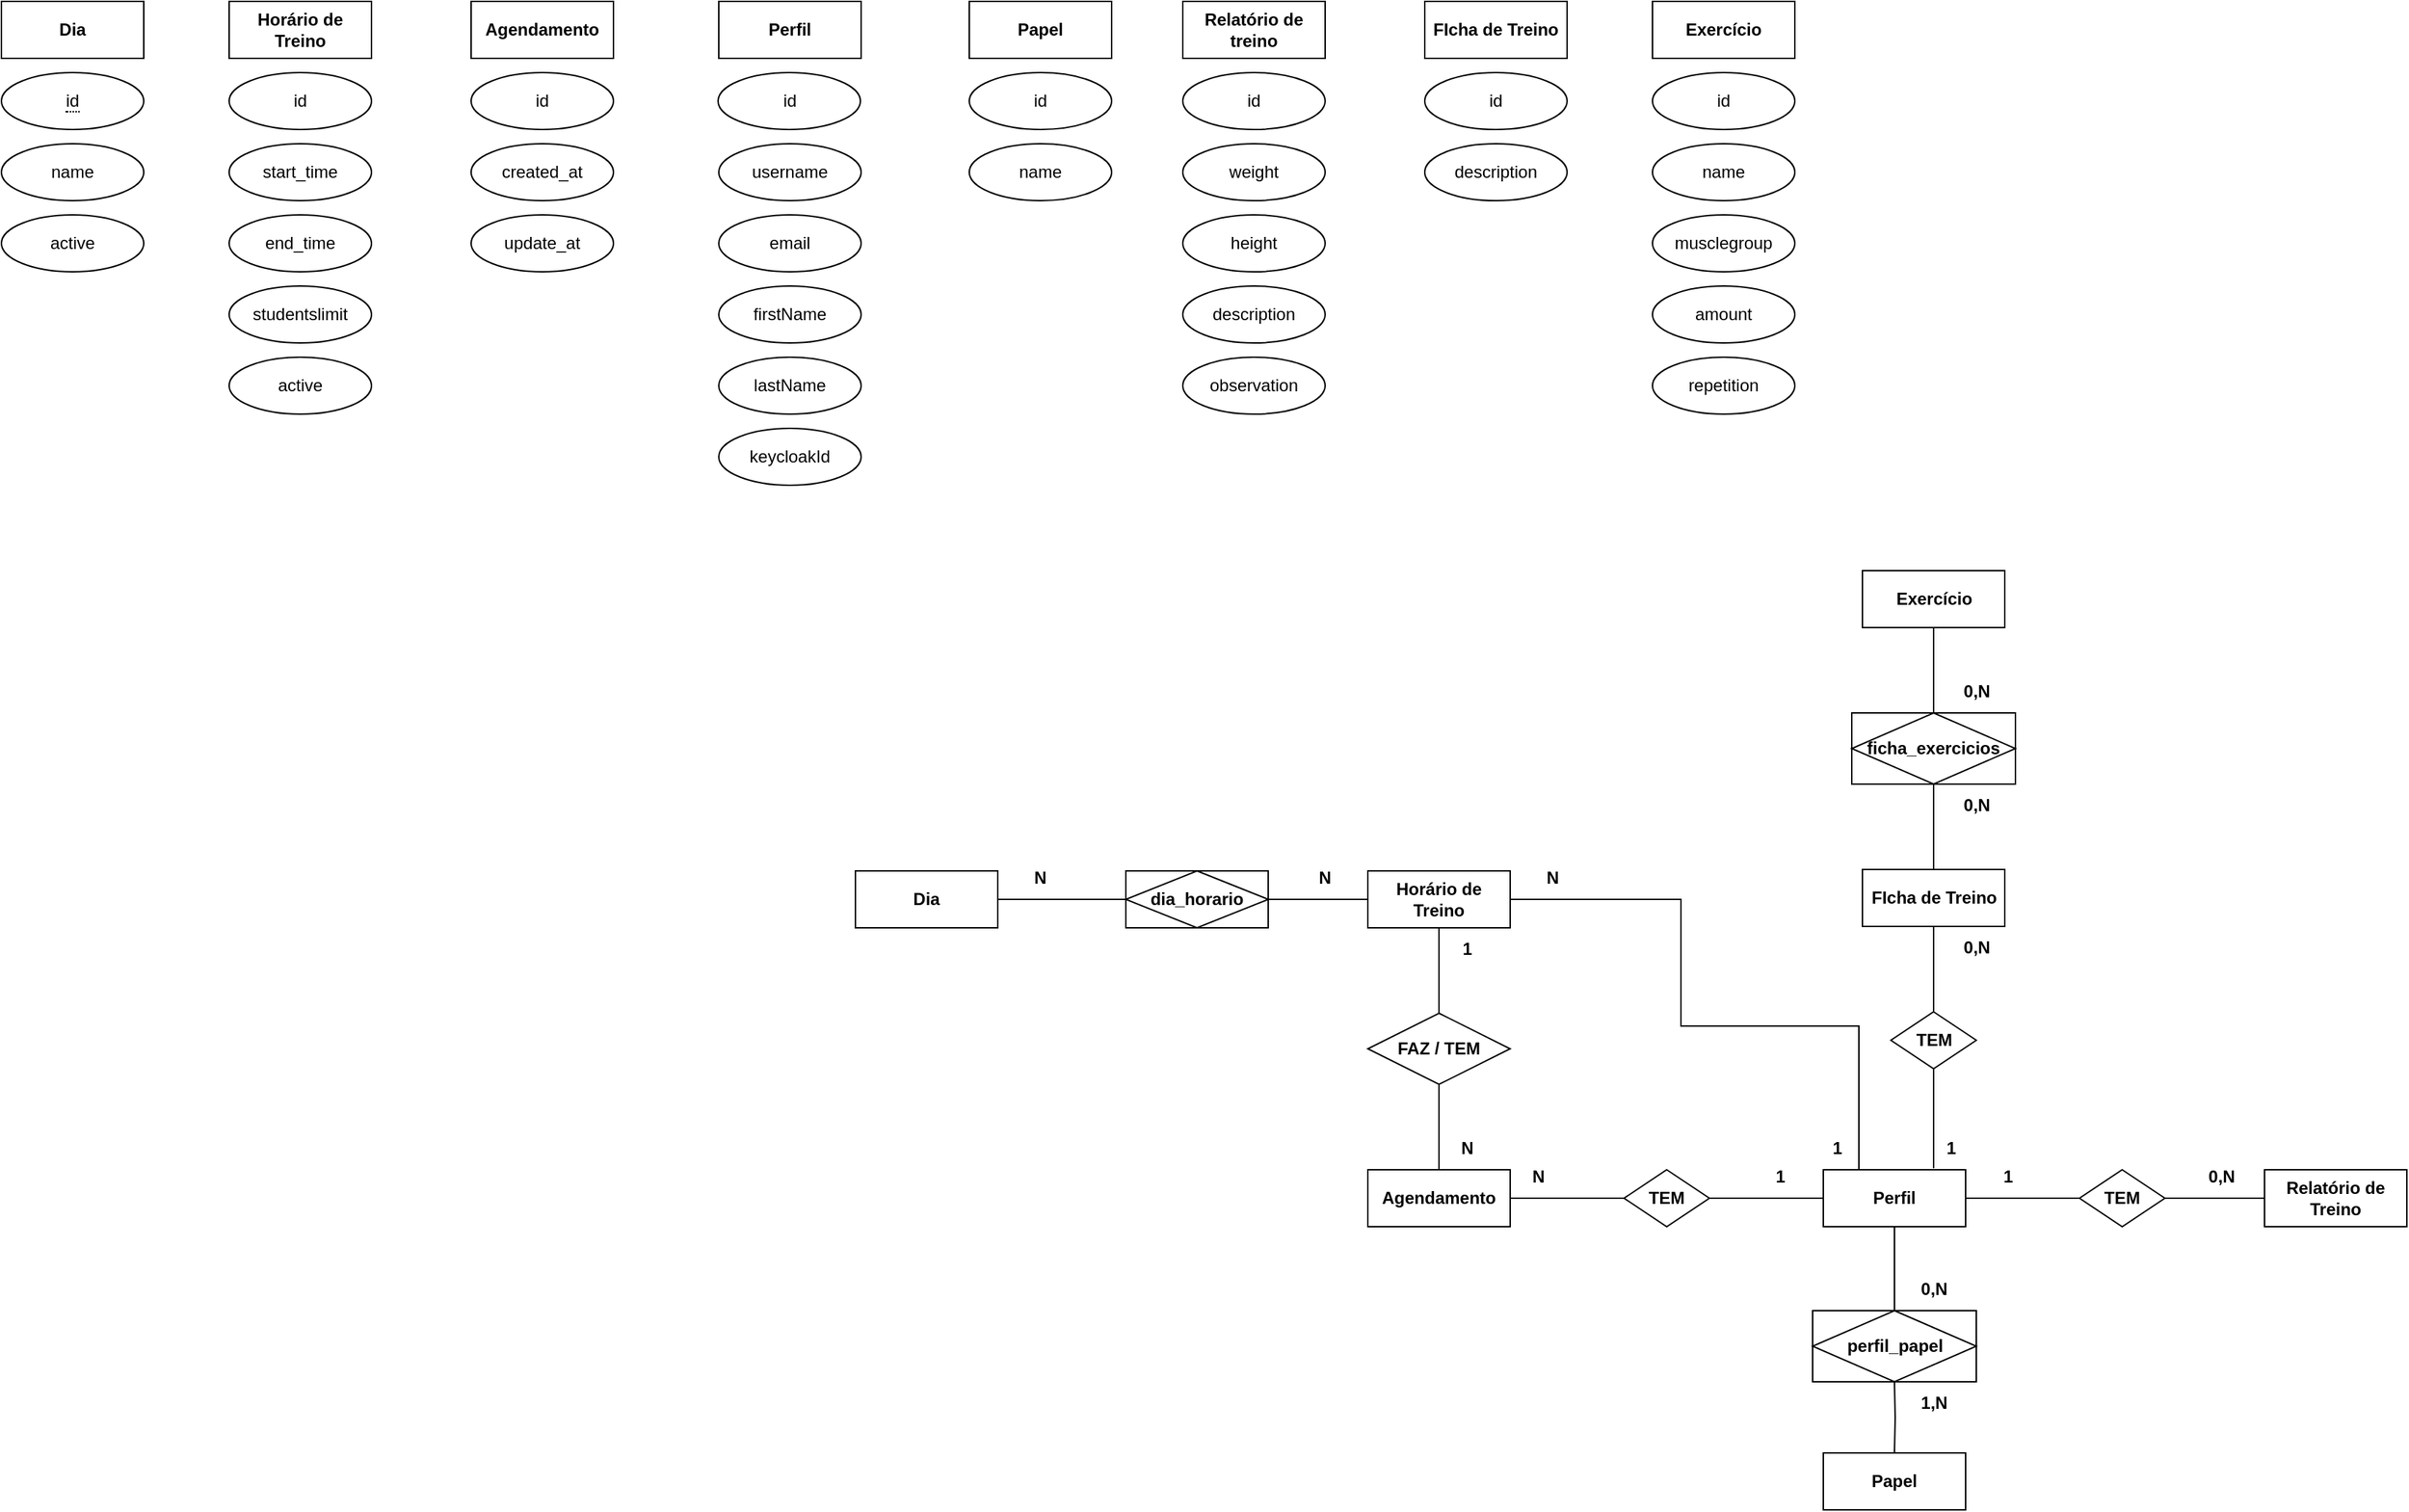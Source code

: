 <mxfile version="26.0.7">
  <diagram name="Página-1" id="ZRb9OuD0EN39uoJmoB1J">
    <mxGraphModel grid="1" page="1" gridSize="10" guides="1" tooltips="1" connect="1" arrows="1" fold="1" pageScale="1" pageWidth="827" pageHeight="1169" math="0" shadow="0">
      <root>
        <mxCell id="0" />
        <mxCell id="1" parent="0" />
        <mxCell id="NYFnm-BZBp7lSmvi567k-1" value="N" style="text;html=1;align=center;verticalAlign=middle;whiteSpace=wrap;rounded=0;fontStyle=1" vertex="1" parent="1">
          <mxGeometry x="100" y="201" width="60" height="30" as="geometry" />
        </mxCell>
        <mxCell id="NYFnm-BZBp7lSmvi567k-13" style="edgeStyle=orthogonalEdgeStyle;rounded=0;orthogonalLoop=1;jettySize=auto;html=1;exitX=0;exitY=0.5;exitDx=0;exitDy=0;entryX=1;entryY=0.5;entryDx=0;entryDy=0;endArrow=none;endFill=0;" edge="1" parent="1" source="NYFnm-BZBp7lSmvi567k-3" target="NYFnm-BZBp7lSmvi567k-11">
          <mxGeometry relative="1" as="geometry" />
        </mxCell>
        <mxCell id="NYFnm-BZBp7lSmvi567k-17" style="edgeStyle=orthogonalEdgeStyle;rounded=0;orthogonalLoop=1;jettySize=auto;html=1;exitX=0.5;exitY=1;exitDx=0;exitDy=0;entryX=0.5;entryY=0;entryDx=0;entryDy=0;endArrow=none;endFill=0;" edge="1" parent="1" source="NYFnm-BZBp7lSmvi567k-3" target="NYFnm-BZBp7lSmvi567k-16">
          <mxGeometry relative="1" as="geometry" />
        </mxCell>
        <mxCell id="NYFnm-BZBp7lSmvi567k-3" value="&lt;b&gt;Horário de Treino&lt;/b&gt;" style="whiteSpace=wrap;html=1;align=center;" vertex="1" parent="1">
          <mxGeometry x="360" y="211" width="100" height="40" as="geometry" />
        </mxCell>
        <mxCell id="NYFnm-BZBp7lSmvi567k-29" style="edgeStyle=orthogonalEdgeStyle;rounded=0;orthogonalLoop=1;jettySize=auto;html=1;exitX=0.5;exitY=0;exitDx=0;exitDy=0;endArrow=none;endFill=0;entryX=0.5;entryY=1;entryDx=0;entryDy=0;" edge="1" parent="1" source="NYFnm-BZBp7lSmvi567k-4" target="NYFnm-BZBp7lSmvi567k-30">
          <mxGeometry relative="1" as="geometry">
            <mxPoint x="717.5" y="170" as="targetPoint" />
          </mxGeometry>
        </mxCell>
        <mxCell id="NYFnm-BZBp7lSmvi567k-34" style="edgeStyle=orthogonalEdgeStyle;rounded=0;orthogonalLoop=1;jettySize=auto;html=1;exitX=0.5;exitY=1;exitDx=0;exitDy=0;entryX=0.5;entryY=0;entryDx=0;entryDy=0;endArrow=none;endFill=0;" edge="1" parent="1" source="NYFnm-BZBp7lSmvi567k-4" target="NYFnm-BZBp7lSmvi567k-33">
          <mxGeometry relative="1" as="geometry" />
        </mxCell>
        <mxCell id="NYFnm-BZBp7lSmvi567k-4" value="&lt;b&gt;FIcha de Treino&lt;/b&gt;" style="whiteSpace=wrap;html=1;align=center;" vertex="1" parent="1">
          <mxGeometry x="707.5" y="210" width="100" height="40" as="geometry" />
        </mxCell>
        <mxCell id="NYFnm-BZBp7lSmvi567k-5" value="&lt;b&gt;Relatório de Treino&lt;/b&gt;" style="whiteSpace=wrap;html=1;align=center;" vertex="1" parent="1">
          <mxGeometry x="990" y="421" width="100" height="40" as="geometry" />
        </mxCell>
        <mxCell id="NYFnm-BZBp7lSmvi567k-40" style="edgeStyle=orthogonalEdgeStyle;rounded=0;orthogonalLoop=1;jettySize=auto;html=1;exitX=1;exitY=0.5;exitDx=0;exitDy=0;entryX=0;entryY=0.5;entryDx=0;entryDy=0;endArrow=none;endFill=0;" edge="1" parent="1" source="NYFnm-BZBp7lSmvi567k-6" target="NYFnm-BZBp7lSmvi567k-39">
          <mxGeometry relative="1" as="geometry" />
        </mxCell>
        <mxCell id="ezOCGt0lJC-j39eO4orP-1" style="edgeStyle=orthogonalEdgeStyle;rounded=0;orthogonalLoop=1;jettySize=auto;html=1;exitX=0.25;exitY=0;exitDx=0;exitDy=0;entryX=1;entryY=0.5;entryDx=0;entryDy=0;endArrow=none;endFill=0;" edge="1" parent="1" source="NYFnm-BZBp7lSmvi567k-6" target="NYFnm-BZBp7lSmvi567k-3">
          <mxGeometry relative="1" as="geometry">
            <Array as="points">
              <mxPoint x="705" y="320" />
              <mxPoint x="580" y="320" />
              <mxPoint x="580" y="231" />
            </Array>
          </mxGeometry>
        </mxCell>
        <mxCell id="EVcos1JdtyYTMpsyS_CF-3" style="edgeStyle=orthogonalEdgeStyle;rounded=0;orthogonalLoop=1;jettySize=auto;html=1;exitX=0.5;exitY=1;exitDx=0;exitDy=0;entryX=0.5;entryY=0;entryDx=0;entryDy=0;endArrow=none;endFill=0;" edge="1" parent="1" source="NYFnm-BZBp7lSmvi567k-6">
          <mxGeometry relative="1" as="geometry">
            <mxPoint x="730" y="530" as="targetPoint" />
          </mxGeometry>
        </mxCell>
        <mxCell id="NYFnm-BZBp7lSmvi567k-6" value="&lt;b&gt;Perfil&lt;/b&gt;" style="whiteSpace=wrap;html=1;align=center;" vertex="1" parent="1">
          <mxGeometry x="680" y="421" width="100" height="40" as="geometry" />
        </mxCell>
        <mxCell id="NYFnm-BZBp7lSmvi567k-12" style="edgeStyle=orthogonalEdgeStyle;rounded=0;orthogonalLoop=1;jettySize=auto;html=1;exitX=1;exitY=0.5;exitDx=0;exitDy=0;entryX=0;entryY=0.5;entryDx=0;entryDy=0;endArrow=none;endFill=0;" edge="1" parent="1" source="NYFnm-BZBp7lSmvi567k-7" target="NYFnm-BZBp7lSmvi567k-11">
          <mxGeometry relative="1" as="geometry" />
        </mxCell>
        <mxCell id="NYFnm-BZBp7lSmvi567k-7" value="Dia" style="whiteSpace=wrap;html=1;align=center;fontStyle=1;" vertex="1" parent="1">
          <mxGeometry y="211" width="100" height="40" as="geometry" />
        </mxCell>
        <mxCell id="NYFnm-BZBp7lSmvi567k-28" style="edgeStyle=orthogonalEdgeStyle;rounded=0;orthogonalLoop=1;jettySize=auto;html=1;exitX=0.5;exitY=1;exitDx=0;exitDy=0;entryX=0.5;entryY=0;entryDx=0;entryDy=0;endArrow=none;endFill=0;" edge="1" parent="1" source="NYFnm-BZBp7lSmvi567k-8" target="NYFnm-BZBp7lSmvi567k-30">
          <mxGeometry relative="1" as="geometry">
            <mxPoint x="757.5" y="110" as="targetPoint" />
          </mxGeometry>
        </mxCell>
        <mxCell id="NYFnm-BZBp7lSmvi567k-8" value="&lt;b&gt;Exercício&lt;/b&gt;" style="whiteSpace=wrap;html=1;align=center;" vertex="1" parent="1">
          <mxGeometry x="707.5" width="100" height="40" as="geometry" />
        </mxCell>
        <mxCell id="NYFnm-BZBp7lSmvi567k-18" style="edgeStyle=orthogonalEdgeStyle;rounded=0;orthogonalLoop=1;jettySize=auto;html=1;entryX=0.5;entryY=1;entryDx=0;entryDy=0;endArrow=none;endFill=0;" edge="1" parent="1" source="NYFnm-BZBp7lSmvi567k-9" target="NYFnm-BZBp7lSmvi567k-16">
          <mxGeometry relative="1" as="geometry" />
        </mxCell>
        <mxCell id="NYFnm-BZBp7lSmvi567k-22" style="edgeStyle=orthogonalEdgeStyle;rounded=0;orthogonalLoop=1;jettySize=auto;html=1;exitX=1;exitY=0.5;exitDx=0;exitDy=0;entryX=0;entryY=0.5;entryDx=0;entryDy=0;endArrow=none;endFill=0;" edge="1" parent="1" source="NYFnm-BZBp7lSmvi567k-9" target="NYFnm-BZBp7lSmvi567k-21">
          <mxGeometry relative="1" as="geometry" />
        </mxCell>
        <mxCell id="NYFnm-BZBp7lSmvi567k-9" value="&lt;b&gt;Agendamento&lt;/b&gt;" style="whiteSpace=wrap;html=1;align=center;" vertex="1" parent="1">
          <mxGeometry x="360" y="421" width="100" height="40" as="geometry" />
        </mxCell>
        <mxCell id="NYFnm-BZBp7lSmvi567k-11" value="dia_horario" style="shape=associativeEntity;whiteSpace=wrap;html=1;align=center;fontStyle=1" vertex="1" parent="1">
          <mxGeometry x="190" y="211" width="100" height="40" as="geometry" />
        </mxCell>
        <mxCell id="NYFnm-BZBp7lSmvi567k-15" value="N" style="text;html=1;align=center;verticalAlign=middle;whiteSpace=wrap;rounded=0;fontStyle=1" vertex="1" parent="1">
          <mxGeometry x="300" y="201" width="60" height="30" as="geometry" />
        </mxCell>
        <mxCell id="NYFnm-BZBp7lSmvi567k-16" value="FAZ / TEM" style="shape=rhombus;perimeter=rhombusPerimeter;whiteSpace=wrap;html=1;align=center;fontStyle=1" vertex="1" parent="1">
          <mxGeometry x="360" y="311" width="100" height="50" as="geometry" />
        </mxCell>
        <mxCell id="NYFnm-BZBp7lSmvi567k-19" value="1" style="text;html=1;align=center;verticalAlign=middle;whiteSpace=wrap;rounded=0;fontStyle=1" vertex="1" parent="1">
          <mxGeometry x="400" y="251" width="60" height="30" as="geometry" />
        </mxCell>
        <mxCell id="NYFnm-BZBp7lSmvi567k-20" value="N" style="text;html=1;align=center;verticalAlign=middle;whiteSpace=wrap;rounded=0;fontStyle=1" vertex="1" parent="1">
          <mxGeometry x="400" y="391" width="60" height="30" as="geometry" />
        </mxCell>
        <mxCell id="NYFnm-BZBp7lSmvi567k-23" style="edgeStyle=orthogonalEdgeStyle;rounded=0;orthogonalLoop=1;jettySize=auto;html=1;exitX=1;exitY=0.5;exitDx=0;exitDy=0;entryX=0;entryY=0.5;entryDx=0;entryDy=0;endArrow=none;endFill=0;" edge="1" parent="1" source="NYFnm-BZBp7lSmvi567k-21" target="NYFnm-BZBp7lSmvi567k-6">
          <mxGeometry relative="1" as="geometry" />
        </mxCell>
        <mxCell id="NYFnm-BZBp7lSmvi567k-21" value="TEM" style="shape=rhombus;perimeter=rhombusPerimeter;whiteSpace=wrap;html=1;align=center;fontStyle=1" vertex="1" parent="1">
          <mxGeometry x="540" y="421" width="60" height="40" as="geometry" />
        </mxCell>
        <mxCell id="NYFnm-BZBp7lSmvi567k-24" value="1" style="text;html=1;align=center;verticalAlign=middle;whiteSpace=wrap;rounded=0;fontStyle=1" vertex="1" parent="1">
          <mxGeometry x="620" y="411" width="60" height="30" as="geometry" />
        </mxCell>
        <mxCell id="NYFnm-BZBp7lSmvi567k-25" value="1" style="text;html=1;align=center;verticalAlign=middle;whiteSpace=wrap;rounded=0;fontStyle=1" vertex="1" parent="1">
          <mxGeometry x="740" y="391" width="60" height="30" as="geometry" />
        </mxCell>
        <mxCell id="NYFnm-BZBp7lSmvi567k-30" value="ficha_exercicios" style="shape=associativeEntity;whiteSpace=wrap;html=1;align=center;fontStyle=1" vertex="1" parent="1">
          <mxGeometry x="700" y="100" width="115" height="50" as="geometry" />
        </mxCell>
        <mxCell id="NYFnm-BZBp7lSmvi567k-31" value="0,N" style="text;html=1;align=center;verticalAlign=middle;whiteSpace=wrap;rounded=0;fontStyle=1" vertex="1" parent="1">
          <mxGeometry x="757.5" y="150" width="60" height="30" as="geometry" />
        </mxCell>
        <mxCell id="NYFnm-BZBp7lSmvi567k-32" value="0,N" style="text;html=1;align=center;verticalAlign=middle;whiteSpace=wrap;rounded=0;fontStyle=1" vertex="1" parent="1">
          <mxGeometry x="757.5" y="70" width="60" height="30" as="geometry" />
        </mxCell>
        <mxCell id="NYFnm-BZBp7lSmvi567k-35" style="edgeStyle=orthogonalEdgeStyle;rounded=0;orthogonalLoop=1;jettySize=auto;html=1;exitX=0.5;exitY=1;exitDx=0;exitDy=0;entryX=0.5;entryY=0;entryDx=0;entryDy=0;endArrow=none;endFill=0;" edge="1" parent="1" source="NYFnm-BZBp7lSmvi567k-33">
          <mxGeometry relative="1" as="geometry">
            <mxPoint x="757.5" y="420" as="targetPoint" />
          </mxGeometry>
        </mxCell>
        <mxCell id="NYFnm-BZBp7lSmvi567k-33" value="&lt;b&gt;TEM&lt;/b&gt;" style="shape=rhombus;perimeter=rhombusPerimeter;whiteSpace=wrap;html=1;align=center;fontStyle=0" vertex="1" parent="1">
          <mxGeometry x="727.5" y="310" width="60" height="40" as="geometry" />
        </mxCell>
        <mxCell id="NYFnm-BZBp7lSmvi567k-37" value="0,N" style="text;html=1;align=center;verticalAlign=middle;whiteSpace=wrap;rounded=0;fontStyle=1" vertex="1" parent="1">
          <mxGeometry x="757.5" y="250" width="60" height="30" as="geometry" />
        </mxCell>
        <mxCell id="NYFnm-BZBp7lSmvi567k-38" value="N" style="text;html=1;align=center;verticalAlign=middle;whiteSpace=wrap;rounded=0;fontStyle=1" vertex="1" parent="1">
          <mxGeometry x="450" y="411" width="60" height="30" as="geometry" />
        </mxCell>
        <mxCell id="NYFnm-BZBp7lSmvi567k-41" style="edgeStyle=orthogonalEdgeStyle;rounded=0;orthogonalLoop=1;jettySize=auto;html=1;exitX=1;exitY=0.5;exitDx=0;exitDy=0;entryX=0;entryY=0.5;entryDx=0;entryDy=0;endArrow=none;endFill=0;" edge="1" parent="1" source="NYFnm-BZBp7lSmvi567k-39" target="NYFnm-BZBp7lSmvi567k-5">
          <mxGeometry relative="1" as="geometry" />
        </mxCell>
        <mxCell id="NYFnm-BZBp7lSmvi567k-39" value="TEM" style="shape=rhombus;perimeter=rhombusPerimeter;whiteSpace=wrap;html=1;align=center;fontStyle=1" vertex="1" parent="1">
          <mxGeometry x="860" y="421" width="60" height="40" as="geometry" />
        </mxCell>
        <mxCell id="NYFnm-BZBp7lSmvi567k-42" value="0,N" style="text;html=1;align=center;verticalAlign=middle;whiteSpace=wrap;rounded=0;fontStyle=1" vertex="1" parent="1">
          <mxGeometry x="930" y="411" width="60" height="30" as="geometry" />
        </mxCell>
        <mxCell id="NYFnm-BZBp7lSmvi567k-43" value="1" style="text;html=1;align=center;verticalAlign=middle;whiteSpace=wrap;rounded=0;fontStyle=1" vertex="1" parent="1">
          <mxGeometry x="780" y="411" width="60" height="30" as="geometry" />
        </mxCell>
        <mxCell id="ezOCGt0lJC-j39eO4orP-2" value="1" style="text;html=1;align=center;verticalAlign=middle;whiteSpace=wrap;rounded=0;fontStyle=1" vertex="1" parent="1">
          <mxGeometry x="660" y="391" width="60" height="30" as="geometry" />
        </mxCell>
        <mxCell id="ezOCGt0lJC-j39eO4orP-3" value="N" style="text;html=1;align=center;verticalAlign=middle;whiteSpace=wrap;rounded=0;fontStyle=1" vertex="1" parent="1">
          <mxGeometry x="460" y="201" width="60" height="30" as="geometry" />
        </mxCell>
        <mxCell id="EVcos1JdtyYTMpsyS_CF-1" value="Papel" style="whiteSpace=wrap;html=1;align=center;fontStyle=1;" vertex="1" parent="1">
          <mxGeometry x="680" y="620" width="100" height="40" as="geometry" />
        </mxCell>
        <mxCell id="EVcos1JdtyYTMpsyS_CF-4" style="edgeStyle=orthogonalEdgeStyle;rounded=0;orthogonalLoop=1;jettySize=auto;html=1;exitX=0.5;exitY=1;exitDx=0;exitDy=0;entryX=0.5;entryY=0;entryDx=0;entryDy=0;endArrow=none;endFill=0;" edge="1" parent="1" target="EVcos1JdtyYTMpsyS_CF-1">
          <mxGeometry relative="1" as="geometry">
            <mxPoint x="730" y="570" as="sourcePoint" />
          </mxGeometry>
        </mxCell>
        <mxCell id="EVcos1JdtyYTMpsyS_CF-5" value="perfil_papel" style="shape=associativeEntity;whiteSpace=wrap;html=1;align=center;fontStyle=1" vertex="1" parent="1">
          <mxGeometry x="672.5" y="520" width="115" height="50" as="geometry" />
        </mxCell>
        <mxCell id="EVcos1JdtyYTMpsyS_CF-6" value="1,N" style="text;html=1;align=center;verticalAlign=middle;whiteSpace=wrap;rounded=0;fontStyle=1" vertex="1" parent="1">
          <mxGeometry x="727.5" y="570" width="60" height="30" as="geometry" />
        </mxCell>
        <mxCell id="EVcos1JdtyYTMpsyS_CF-7" value="0,N" style="text;html=1;align=center;verticalAlign=middle;whiteSpace=wrap;rounded=0;fontStyle=1" vertex="1" parent="1">
          <mxGeometry x="727.5" y="490" width="60" height="30" as="geometry" />
        </mxCell>
        <mxCell id="4zSsw7mKpJjSUh95qYIt-1" value="Dia" style="whiteSpace=wrap;html=1;align=center;fontStyle=1;" vertex="1" parent="1">
          <mxGeometry x="-600" y="-400" width="100" height="40" as="geometry" />
        </mxCell>
        <mxCell id="4zSsw7mKpJjSUh95qYIt-2" value="&lt;span style=&quot;border-bottom: 1px dotted&quot;&gt;id&lt;/span&gt;" style="ellipse;whiteSpace=wrap;html=1;align=center;" vertex="1" parent="1">
          <mxGeometry x="-600" y="-350" width="100" height="40" as="geometry" />
        </mxCell>
        <mxCell id="4zSsw7mKpJjSUh95qYIt-3" value="name" style="ellipse;whiteSpace=wrap;html=1;align=center;" vertex="1" parent="1">
          <mxGeometry x="-600" y="-300" width="100" height="40" as="geometry" />
        </mxCell>
        <mxCell id="4zSsw7mKpJjSUh95qYIt-4" value="active" style="ellipse;whiteSpace=wrap;html=1;align=center;" vertex="1" parent="1">
          <mxGeometry x="-600" y="-250" width="100" height="40" as="geometry" />
        </mxCell>
        <mxCell id="4zSsw7mKpJjSUh95qYIt-5" value="&lt;b&gt;Horário de Treino&lt;/b&gt;" style="whiteSpace=wrap;html=1;align=center;" vertex="1" parent="1">
          <mxGeometry x="-440" y="-400" width="100" height="40" as="geometry" />
        </mxCell>
        <mxCell id="4zSsw7mKpJjSUh95qYIt-6" value="id" style="ellipse;whiteSpace=wrap;html=1;align=center;" vertex="1" parent="1">
          <mxGeometry x="-440" y="-350" width="100" height="40" as="geometry" />
        </mxCell>
        <mxCell id="4zSsw7mKpJjSUh95qYIt-7" value="start_time" style="ellipse;whiteSpace=wrap;html=1;align=center;" vertex="1" parent="1">
          <mxGeometry x="-440" y="-300" width="100" height="40" as="geometry" />
        </mxCell>
        <mxCell id="4zSsw7mKpJjSUh95qYIt-8" value="end_time" style="ellipse;whiteSpace=wrap;html=1;align=center;" vertex="1" parent="1">
          <mxGeometry x="-440" y="-250" width="100" height="40" as="geometry" />
        </mxCell>
        <mxCell id="4zSsw7mKpJjSUh95qYIt-9" value="studentslimit" style="ellipse;whiteSpace=wrap;html=1;align=center;" vertex="1" parent="1">
          <mxGeometry x="-440" y="-200" width="100" height="40" as="geometry" />
        </mxCell>
        <mxCell id="4zSsw7mKpJjSUh95qYIt-10" value="active" style="ellipse;whiteSpace=wrap;html=1;align=center;" vertex="1" parent="1">
          <mxGeometry x="-440" y="-150" width="100" height="40" as="geometry" />
        </mxCell>
        <mxCell id="4zSsw7mKpJjSUh95qYIt-11" value="&lt;b&gt;Agendamento&lt;/b&gt;" style="whiteSpace=wrap;html=1;align=center;" vertex="1" parent="1">
          <mxGeometry x="-270" y="-400" width="100" height="40" as="geometry" />
        </mxCell>
        <mxCell id="4zSsw7mKpJjSUh95qYIt-12" value="id" style="ellipse;whiteSpace=wrap;html=1;align=center;" vertex="1" parent="1">
          <mxGeometry x="-270" y="-350" width="100" height="40" as="geometry" />
        </mxCell>
        <mxCell id="4zSsw7mKpJjSUh95qYIt-13" value="created_at" style="ellipse;whiteSpace=wrap;html=1;align=center;" vertex="1" parent="1">
          <mxGeometry x="-270" y="-300" width="100" height="40" as="geometry" />
        </mxCell>
        <mxCell id="4zSsw7mKpJjSUh95qYIt-14" value="update_at" style="ellipse;whiteSpace=wrap;html=1;align=center;" vertex="1" parent="1">
          <mxGeometry x="-270" y="-250" width="100" height="40" as="geometry" />
        </mxCell>
        <mxCell id="4zSsw7mKpJjSUh95qYIt-16" value="&lt;b&gt;Perfil&lt;/b&gt;" style="whiteSpace=wrap;html=1;align=center;" vertex="1" parent="1">
          <mxGeometry x="-96" y="-400" width="100" height="40" as="geometry" />
        </mxCell>
        <mxCell id="4zSsw7mKpJjSUh95qYIt-17" value="id" style="ellipse;whiteSpace=wrap;html=1;align=center;" vertex="1" parent="1">
          <mxGeometry x="-96.5" y="-350" width="100" height="40" as="geometry" />
        </mxCell>
        <mxCell id="4zSsw7mKpJjSUh95qYIt-18" value="username" style="ellipse;whiteSpace=wrap;html=1;align=center;" vertex="1" parent="1">
          <mxGeometry x="-96" y="-300" width="100" height="40" as="geometry" />
        </mxCell>
        <mxCell id="4zSsw7mKpJjSUh95qYIt-19" value="email" style="ellipse;whiteSpace=wrap;html=1;align=center;" vertex="1" parent="1">
          <mxGeometry x="-96" y="-250" width="100" height="40" as="geometry" />
        </mxCell>
        <mxCell id="4zSsw7mKpJjSUh95qYIt-20" value="firstName" style="ellipse;whiteSpace=wrap;html=1;align=center;" vertex="1" parent="1">
          <mxGeometry x="-96" y="-200" width="100" height="40" as="geometry" />
        </mxCell>
        <mxCell id="4zSsw7mKpJjSUh95qYIt-22" value="lastName" style="ellipse;whiteSpace=wrap;html=1;align=center;" vertex="1" parent="1">
          <mxGeometry x="-96" y="-150" width="100" height="40" as="geometry" />
        </mxCell>
        <mxCell id="4zSsw7mKpJjSUh95qYIt-23" value="keycloakId" style="ellipse;whiteSpace=wrap;html=1;align=center;" vertex="1" parent="1">
          <mxGeometry x="-96" y="-100" width="100" height="40" as="geometry" />
        </mxCell>
        <mxCell id="4zSsw7mKpJjSUh95qYIt-24" value="Papel" style="whiteSpace=wrap;html=1;align=center;fontStyle=1;" vertex="1" parent="1">
          <mxGeometry x="80" y="-400" width="100" height="40" as="geometry" />
        </mxCell>
        <mxCell id="4zSsw7mKpJjSUh95qYIt-25" value="id" style="ellipse;whiteSpace=wrap;html=1;align=center;" vertex="1" parent="1">
          <mxGeometry x="80" y="-350" width="100" height="40" as="geometry" />
        </mxCell>
        <mxCell id="4zSsw7mKpJjSUh95qYIt-26" value="name" style="ellipse;whiteSpace=wrap;html=1;align=center;" vertex="1" parent="1">
          <mxGeometry x="80" y="-300" width="100" height="40" as="geometry" />
        </mxCell>
        <mxCell id="4zSsw7mKpJjSUh95qYIt-27" value="&lt;b&gt;Relatório de treino&lt;/b&gt;" style="whiteSpace=wrap;html=1;align=center;" vertex="1" parent="1">
          <mxGeometry x="230" y="-400" width="100" height="40" as="geometry" />
        </mxCell>
        <mxCell id="4zSsw7mKpJjSUh95qYIt-28" value="id" style="ellipse;whiteSpace=wrap;html=1;align=center;" vertex="1" parent="1">
          <mxGeometry x="230" y="-350" width="100" height="40" as="geometry" />
        </mxCell>
        <mxCell id="4zSsw7mKpJjSUh95qYIt-29" value="weight" style="ellipse;whiteSpace=wrap;html=1;align=center;" vertex="1" parent="1">
          <mxGeometry x="230" y="-300" width="100" height="40" as="geometry" />
        </mxCell>
        <mxCell id="4zSsw7mKpJjSUh95qYIt-30" value="height" style="ellipse;whiteSpace=wrap;html=1;align=center;" vertex="1" parent="1">
          <mxGeometry x="230" y="-250" width="100" height="40" as="geometry" />
        </mxCell>
        <mxCell id="4zSsw7mKpJjSUh95qYIt-31" value="description" style="ellipse;whiteSpace=wrap;html=1;align=center;" vertex="1" parent="1">
          <mxGeometry x="230" y="-200" width="100" height="40" as="geometry" />
        </mxCell>
        <mxCell id="4zSsw7mKpJjSUh95qYIt-33" value="observation" style="ellipse;whiteSpace=wrap;html=1;align=center;" vertex="1" parent="1">
          <mxGeometry x="230" y="-150" width="100" height="40" as="geometry" />
        </mxCell>
        <mxCell id="4zSsw7mKpJjSUh95qYIt-34" value="&lt;b&gt;FIcha de Treino&lt;/b&gt;" style="whiteSpace=wrap;html=1;align=center;" vertex="1" parent="1">
          <mxGeometry x="400" y="-400" width="100" height="40" as="geometry" />
        </mxCell>
        <mxCell id="4zSsw7mKpJjSUh95qYIt-35" value="id" style="ellipse;whiteSpace=wrap;html=1;align=center;" vertex="1" parent="1">
          <mxGeometry x="400" y="-350" width="100" height="40" as="geometry" />
        </mxCell>
        <mxCell id="4zSsw7mKpJjSUh95qYIt-36" value="description" style="ellipse;whiteSpace=wrap;html=1;align=center;" vertex="1" parent="1">
          <mxGeometry x="400" y="-300" width="100" height="40" as="geometry" />
        </mxCell>
        <mxCell id="4zSsw7mKpJjSUh95qYIt-38" value="&lt;b&gt;Exercício&lt;/b&gt;" style="whiteSpace=wrap;html=1;align=center;" vertex="1" parent="1">
          <mxGeometry x="560" y="-400" width="100" height="40" as="geometry" />
        </mxCell>
        <mxCell id="4zSsw7mKpJjSUh95qYIt-39" value="id" style="ellipse;whiteSpace=wrap;html=1;align=center;" vertex="1" parent="1">
          <mxGeometry x="560" y="-350" width="100" height="40" as="geometry" />
        </mxCell>
        <mxCell id="4zSsw7mKpJjSUh95qYIt-40" value="name" style="ellipse;whiteSpace=wrap;html=1;align=center;" vertex="1" parent="1">
          <mxGeometry x="560" y="-300" width="100" height="40" as="geometry" />
        </mxCell>
        <mxCell id="4zSsw7mKpJjSUh95qYIt-41" value="musclegroup" style="ellipse;whiteSpace=wrap;html=1;align=center;" vertex="1" parent="1">
          <mxGeometry x="560" y="-250" width="100" height="40" as="geometry" />
        </mxCell>
        <mxCell id="4zSsw7mKpJjSUh95qYIt-42" value="amount" style="ellipse;whiteSpace=wrap;html=1;align=center;" vertex="1" parent="1">
          <mxGeometry x="560" y="-200" width="100" height="40" as="geometry" />
        </mxCell>
        <mxCell id="4zSsw7mKpJjSUh95qYIt-43" value="repetition" style="ellipse;whiteSpace=wrap;html=1;align=center;" vertex="1" parent="1">
          <mxGeometry x="560" y="-150" width="100" height="40" as="geometry" />
        </mxCell>
      </root>
    </mxGraphModel>
  </diagram>
</mxfile>
